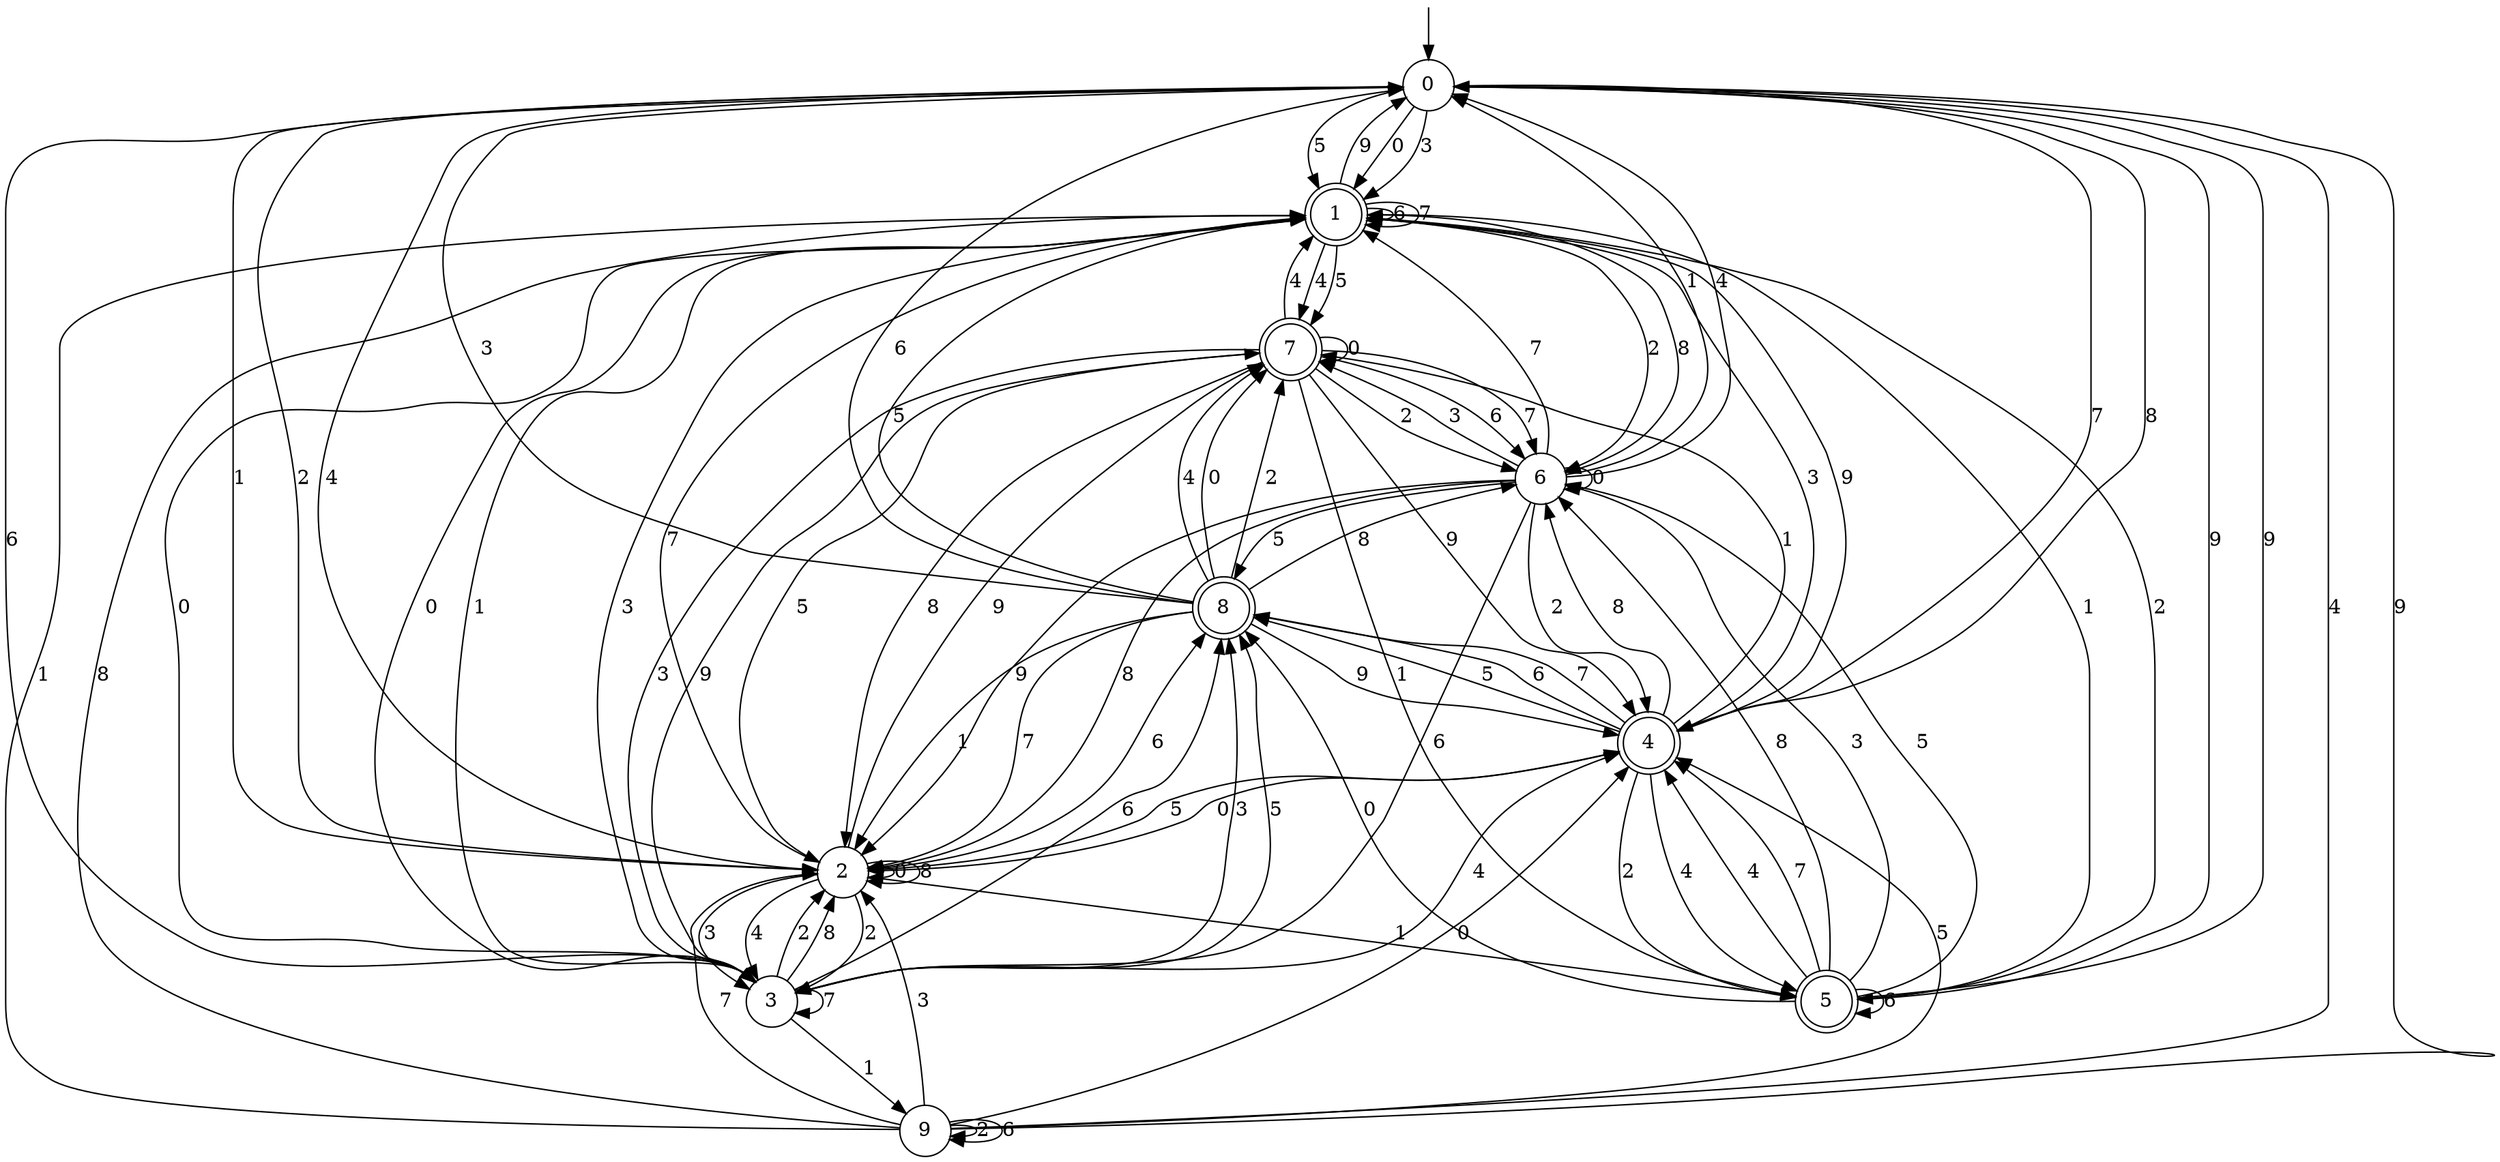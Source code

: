digraph g {

	s0 [shape="circle" label="0"];
	s1 [shape="doublecircle" label="1"];
	s2 [shape="circle" label="2"];
	s3 [shape="circle" label="3"];
	s4 [shape="doublecircle" label="4"];
	s5 [shape="doublecircle" label="5"];
	s6 [shape="circle" label="6"];
	s7 [shape="doublecircle" label="7"];
	s8 [shape="doublecircle" label="8"];
	s9 [shape="circle" label="9"];
	s0 -> s1 [label="0"];
	s0 -> s2 [label="1"];
	s0 -> s2 [label="2"];
	s0 -> s1 [label="3"];
	s0 -> s2 [label="4"];
	s0 -> s1 [label="5"];
	s0 -> s3 [label="6"];
	s0 -> s4 [label="7"];
	s0 -> s4 [label="8"];
	s0 -> s5 [label="9"];
	s1 -> s3 [label="0"];
	s1 -> s3 [label="1"];
	s1 -> s6 [label="2"];
	s1 -> s3 [label="3"];
	s1 -> s7 [label="4"];
	s1 -> s7 [label="5"];
	s1 -> s1 [label="6"];
	s1 -> s1 [label="7"];
	s1 -> s6 [label="8"];
	s1 -> s0 [label="9"];
	s2 -> s2 [label="0"];
	s2 -> s5 [label="1"];
	s2 -> s3 [label="2"];
	s2 -> s3 [label="3"];
	s2 -> s3 [label="4"];
	s2 -> s4 [label="5"];
	s2 -> s8 [label="6"];
	s2 -> s1 [label="7"];
	s2 -> s2 [label="8"];
	s2 -> s7 [label="9"];
	s3 -> s1 [label="0"];
	s3 -> s9 [label="1"];
	s3 -> s2 [label="2"];
	s3 -> s8 [label="3"];
	s3 -> s4 [label="4"];
	s3 -> s8 [label="5"];
	s3 -> s8 [label="6"];
	s3 -> s3 [label="7"];
	s3 -> s2 [label="8"];
	s3 -> s7 [label="9"];
	s4 -> s2 [label="0"];
	s4 -> s7 [label="1"];
	s4 -> s5 [label="2"];
	s4 -> s1 [label="3"];
	s4 -> s5 [label="4"];
	s4 -> s8 [label="5"];
	s4 -> s8 [label="6"];
	s4 -> s8 [label="7"];
	s4 -> s6 [label="8"];
	s4 -> s1 [label="9"];
	s5 -> s8 [label="0"];
	s5 -> s1 [label="1"];
	s5 -> s1 [label="2"];
	s5 -> s6 [label="3"];
	s5 -> s4 [label="4"];
	s5 -> s6 [label="5"];
	s5 -> s5 [label="6"];
	s5 -> s4 [label="7"];
	s5 -> s6 [label="8"];
	s5 -> s0 [label="9"];
	s6 -> s6 [label="0"];
	s6 -> s0 [label="1"];
	s6 -> s4 [label="2"];
	s6 -> s7 [label="3"];
	s6 -> s0 [label="4"];
	s6 -> s8 [label="5"];
	s6 -> s3 [label="6"];
	s6 -> s1 [label="7"];
	s6 -> s2 [label="8"];
	s6 -> s2 [label="9"];
	s7 -> s7 [label="0"];
	s7 -> s5 [label="1"];
	s7 -> s6 [label="2"];
	s7 -> s3 [label="3"];
	s7 -> s1 [label="4"];
	s7 -> s2 [label="5"];
	s7 -> s6 [label="6"];
	s7 -> s6 [label="7"];
	s7 -> s2 [label="8"];
	s7 -> s4 [label="9"];
	s8 -> s7 [label="0"];
	s8 -> s2 [label="1"];
	s8 -> s7 [label="2"];
	s8 -> s0 [label="3"];
	s8 -> s7 [label="4"];
	s8 -> s1 [label="5"];
	s8 -> s0 [label="6"];
	s8 -> s2 [label="7"];
	s8 -> s6 [label="8"];
	s8 -> s4 [label="9"];
	s9 -> s4 [label="0"];
	s9 -> s1 [label="1"];
	s9 -> s9 [label="2"];
	s9 -> s2 [label="3"];
	s9 -> s0 [label="4"];
	s9 -> s4 [label="5"];
	s9 -> s9 [label="6"];
	s9 -> s2 [label="7"];
	s9 -> s1 [label="8"];
	s9 -> s0 [label="9"];

__start0 [label="" shape="none" width="0" height="0"];
__start0 -> s0;

}

